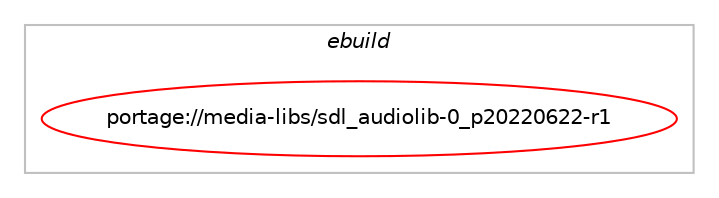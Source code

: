 digraph prolog {

# *************
# Graph options
# *************

newrank=true;
concentrate=true;
compound=true;
graph [rankdir=LR,fontname=Helvetica,fontsize=10,ranksep=1.5];#, ranksep=2.5, nodesep=0.2];
edge  [arrowhead=vee];
node  [fontname=Helvetica,fontsize=10];

# **********
# The ebuild
# **********

subgraph cluster_leftcol {
color=gray;
label=<<i>ebuild</i>>;
id [label="portage://media-libs/sdl_audiolib-0_p20220622-r1", color=red, width=4, href="../media-libs/sdl_audiolib-0_p20220622-r1.svg"];
}

# ****************
# The dependencies
# ****************

subgraph cluster_midcol {
color=gray;
label=<<i>dependencies</i>>;
subgraph cluster_compile {
fillcolor="#eeeeee";
style=filled;
label=<<i>compile</i>>;
# *** BEGIN UNKNOWN DEPENDENCY TYPE (TODO) ***
# id -> equal(use_conditional_group(positive,flac,portage://media-libs/sdl_audiolib-0_p20220622-r1,[package_dependency(portage://media-libs/sdl_audiolib-0_p20220622-r1,install,no,media-libs,flac,none,[,,],any_same_slot,[])]))
# *** END UNKNOWN DEPENDENCY TYPE (TODO) ***

# *** BEGIN UNKNOWN DEPENDENCY TYPE (TODO) ***
# id -> equal(use_conditional_group(positive,fluidsynth,portage://media-libs/sdl_audiolib-0_p20220622-r1,[package_dependency(portage://media-libs/sdl_audiolib-0_p20220622-r1,install,no,media-sound,fluidsynth,none,[,,],any_same_slot,[])]))
# *** END UNKNOWN DEPENDENCY TYPE (TODO) ***

# *** BEGIN UNKNOWN DEPENDENCY TYPE (TODO) ***
# id -> equal(use_conditional_group(positive,libsamplerate,portage://media-libs/sdl_audiolib-0_p20220622-r1,[package_dependency(portage://media-libs/sdl_audiolib-0_p20220622-r1,install,no,media-libs,libsamplerate,none,[,,],[],[])]))
# *** END UNKNOWN DEPENDENCY TYPE (TODO) ***

# *** BEGIN UNKNOWN DEPENDENCY TYPE (TODO) ***
# id -> equal(use_conditional_group(positive,modplug,portage://media-libs/sdl_audiolib-0_p20220622-r1,[package_dependency(portage://media-libs/sdl_audiolib-0_p20220622-r1,install,no,media-libs,libmodplug,none,[,,],[],[])]))
# *** END UNKNOWN DEPENDENCY TYPE (TODO) ***

# *** BEGIN UNKNOWN DEPENDENCY TYPE (TODO) ***
# id -> equal(use_conditional_group(positive,mpg123,portage://media-libs/sdl_audiolib-0_p20220622-r1,[package_dependency(portage://media-libs/sdl_audiolib-0_p20220622-r1,install,no,media-sound,mpg123,none,[,,],[],[])]))
# *** END UNKNOWN DEPENDENCY TYPE (TODO) ***

# *** BEGIN UNKNOWN DEPENDENCY TYPE (TODO) ***
# id -> equal(use_conditional_group(positive,musepack,portage://media-libs/sdl_audiolib-0_p20220622-r1,[package_dependency(portage://media-libs/sdl_audiolib-0_p20220622-r1,install,no,media-sound,musepack-tools,none,[,,],[],[])]))
# *** END UNKNOWN DEPENDENCY TYPE (TODO) ***

# *** BEGIN UNKNOWN DEPENDENCY TYPE (TODO) ***
# id -> equal(use_conditional_group(positive,openmpt,portage://media-libs/sdl_audiolib-0_p20220622-r1,[package_dependency(portage://media-libs/sdl_audiolib-0_p20220622-r1,install,no,media-libs,libopenmpt,none,[,,],[],[])]))
# *** END UNKNOWN DEPENDENCY TYPE (TODO) ***

# *** BEGIN UNKNOWN DEPENDENCY TYPE (TODO) ***
# id -> equal(use_conditional_group(positive,opus,portage://media-libs/sdl_audiolib-0_p20220622-r1,[package_dependency(portage://media-libs/sdl_audiolib-0_p20220622-r1,install,no,media-libs,opusfile,none,[,,],[],[])]))
# *** END UNKNOWN DEPENDENCY TYPE (TODO) ***

# *** BEGIN UNKNOWN DEPENDENCY TYPE (TODO) ***
# id -> equal(use_conditional_group(positive,sndfile,portage://media-libs/sdl_audiolib-0_p20220622-r1,[package_dependency(portage://media-libs/sdl_audiolib-0_p20220622-r1,install,no,media-libs,libsndfile,none,[,,],[],[])]))
# *** END UNKNOWN DEPENDENCY TYPE (TODO) ***

# *** BEGIN UNKNOWN DEPENDENCY TYPE (TODO) ***
# id -> equal(use_conditional_group(positive,soxr,portage://media-libs/sdl_audiolib-0_p20220622-r1,[package_dependency(portage://media-libs/sdl_audiolib-0_p20220622-r1,install,no,media-libs,soxr,none,[,,],[],[])]))
# *** END UNKNOWN DEPENDENCY TYPE (TODO) ***

# *** BEGIN UNKNOWN DEPENDENCY TYPE (TODO) ***
# id -> equal(use_conditional_group(positive,vorbis,portage://media-libs/sdl_audiolib-0_p20220622-r1,[package_dependency(portage://media-libs/sdl_audiolib-0_p20220622-r1,install,no,media-libs,libvorbis,none,[,,],[],[])]))
# *** END UNKNOWN DEPENDENCY TYPE (TODO) ***

# *** BEGIN UNKNOWN DEPENDENCY TYPE (TODO) ***
# id -> equal(use_conditional_group(positive,wildmidi,portage://media-libs/sdl_audiolib-0_p20220622-r1,[package_dependency(portage://media-libs/sdl_audiolib-0_p20220622-r1,install,no,media-sound,wildmidi,none,[,,],[],[])]))
# *** END UNKNOWN DEPENDENCY TYPE (TODO) ***

# *** BEGIN UNKNOWN DEPENDENCY TYPE (TODO) ***
# id -> equal(package_dependency(portage://media-libs/sdl_audiolib-0_p20220622-r1,install,no,dev-libs,libfmt,none,[,,],any_same_slot,[]))
# *** END UNKNOWN DEPENDENCY TYPE (TODO) ***

# *** BEGIN UNKNOWN DEPENDENCY TYPE (TODO) ***
# id -> equal(package_dependency(portage://media-libs/sdl_audiolib-0_p20220622-r1,install,no,media-libs,libsdl2,none,[,,],[],[use(enable(sound),none)]))
# *** END UNKNOWN DEPENDENCY TYPE (TODO) ***

}
subgraph cluster_compileandrun {
fillcolor="#eeeeee";
style=filled;
label=<<i>compile and run</i>>;
}
subgraph cluster_run {
fillcolor="#eeeeee";
style=filled;
label=<<i>run</i>>;
# *** BEGIN UNKNOWN DEPENDENCY TYPE (TODO) ***
# id -> equal(use_conditional_group(positive,flac,portage://media-libs/sdl_audiolib-0_p20220622-r1,[package_dependency(portage://media-libs/sdl_audiolib-0_p20220622-r1,run,no,media-libs,flac,none,[,,],any_same_slot,[])]))
# *** END UNKNOWN DEPENDENCY TYPE (TODO) ***

# *** BEGIN UNKNOWN DEPENDENCY TYPE (TODO) ***
# id -> equal(use_conditional_group(positive,fluidsynth,portage://media-libs/sdl_audiolib-0_p20220622-r1,[package_dependency(portage://media-libs/sdl_audiolib-0_p20220622-r1,run,no,media-sound,fluidsynth,none,[,,],any_same_slot,[])]))
# *** END UNKNOWN DEPENDENCY TYPE (TODO) ***

# *** BEGIN UNKNOWN DEPENDENCY TYPE (TODO) ***
# id -> equal(use_conditional_group(positive,libsamplerate,portage://media-libs/sdl_audiolib-0_p20220622-r1,[package_dependency(portage://media-libs/sdl_audiolib-0_p20220622-r1,run,no,media-libs,libsamplerate,none,[,,],[],[])]))
# *** END UNKNOWN DEPENDENCY TYPE (TODO) ***

# *** BEGIN UNKNOWN DEPENDENCY TYPE (TODO) ***
# id -> equal(use_conditional_group(positive,modplug,portage://media-libs/sdl_audiolib-0_p20220622-r1,[package_dependency(portage://media-libs/sdl_audiolib-0_p20220622-r1,run,no,media-libs,libmodplug,none,[,,],[],[])]))
# *** END UNKNOWN DEPENDENCY TYPE (TODO) ***

# *** BEGIN UNKNOWN DEPENDENCY TYPE (TODO) ***
# id -> equal(use_conditional_group(positive,mpg123,portage://media-libs/sdl_audiolib-0_p20220622-r1,[package_dependency(portage://media-libs/sdl_audiolib-0_p20220622-r1,run,no,media-sound,mpg123,none,[,,],[],[])]))
# *** END UNKNOWN DEPENDENCY TYPE (TODO) ***

# *** BEGIN UNKNOWN DEPENDENCY TYPE (TODO) ***
# id -> equal(use_conditional_group(positive,musepack,portage://media-libs/sdl_audiolib-0_p20220622-r1,[package_dependency(portage://media-libs/sdl_audiolib-0_p20220622-r1,run,no,media-sound,musepack-tools,none,[,,],[],[])]))
# *** END UNKNOWN DEPENDENCY TYPE (TODO) ***

# *** BEGIN UNKNOWN DEPENDENCY TYPE (TODO) ***
# id -> equal(use_conditional_group(positive,openmpt,portage://media-libs/sdl_audiolib-0_p20220622-r1,[package_dependency(portage://media-libs/sdl_audiolib-0_p20220622-r1,run,no,media-libs,libopenmpt,none,[,,],[],[])]))
# *** END UNKNOWN DEPENDENCY TYPE (TODO) ***

# *** BEGIN UNKNOWN DEPENDENCY TYPE (TODO) ***
# id -> equal(use_conditional_group(positive,opus,portage://media-libs/sdl_audiolib-0_p20220622-r1,[package_dependency(portage://media-libs/sdl_audiolib-0_p20220622-r1,run,no,media-libs,opusfile,none,[,,],[],[])]))
# *** END UNKNOWN DEPENDENCY TYPE (TODO) ***

# *** BEGIN UNKNOWN DEPENDENCY TYPE (TODO) ***
# id -> equal(use_conditional_group(positive,sndfile,portage://media-libs/sdl_audiolib-0_p20220622-r1,[package_dependency(portage://media-libs/sdl_audiolib-0_p20220622-r1,run,no,media-libs,libsndfile,none,[,,],[],[])]))
# *** END UNKNOWN DEPENDENCY TYPE (TODO) ***

# *** BEGIN UNKNOWN DEPENDENCY TYPE (TODO) ***
# id -> equal(use_conditional_group(positive,soxr,portage://media-libs/sdl_audiolib-0_p20220622-r1,[package_dependency(portage://media-libs/sdl_audiolib-0_p20220622-r1,run,no,media-libs,soxr,none,[,,],[],[])]))
# *** END UNKNOWN DEPENDENCY TYPE (TODO) ***

# *** BEGIN UNKNOWN DEPENDENCY TYPE (TODO) ***
# id -> equal(use_conditional_group(positive,vorbis,portage://media-libs/sdl_audiolib-0_p20220622-r1,[package_dependency(portage://media-libs/sdl_audiolib-0_p20220622-r1,run,no,media-libs,libvorbis,none,[,,],[],[])]))
# *** END UNKNOWN DEPENDENCY TYPE (TODO) ***

# *** BEGIN UNKNOWN DEPENDENCY TYPE (TODO) ***
# id -> equal(use_conditional_group(positive,wildmidi,portage://media-libs/sdl_audiolib-0_p20220622-r1,[package_dependency(portage://media-libs/sdl_audiolib-0_p20220622-r1,run,no,media-sound,wildmidi,none,[,,],[],[])]))
# *** END UNKNOWN DEPENDENCY TYPE (TODO) ***

# *** BEGIN UNKNOWN DEPENDENCY TYPE (TODO) ***
# id -> equal(package_dependency(portage://media-libs/sdl_audiolib-0_p20220622-r1,run,no,dev-libs,libfmt,none,[,,],any_same_slot,[]))
# *** END UNKNOWN DEPENDENCY TYPE (TODO) ***

# *** BEGIN UNKNOWN DEPENDENCY TYPE (TODO) ***
# id -> equal(package_dependency(portage://media-libs/sdl_audiolib-0_p20220622-r1,run,no,media-libs,libsdl2,none,[,,],[],[use(enable(sound),none)]))
# *** END UNKNOWN DEPENDENCY TYPE (TODO) ***

}
}

# **************
# The candidates
# **************

subgraph cluster_choices {
rank=same;
color=gray;
label=<<i>candidates</i>>;

}

}
